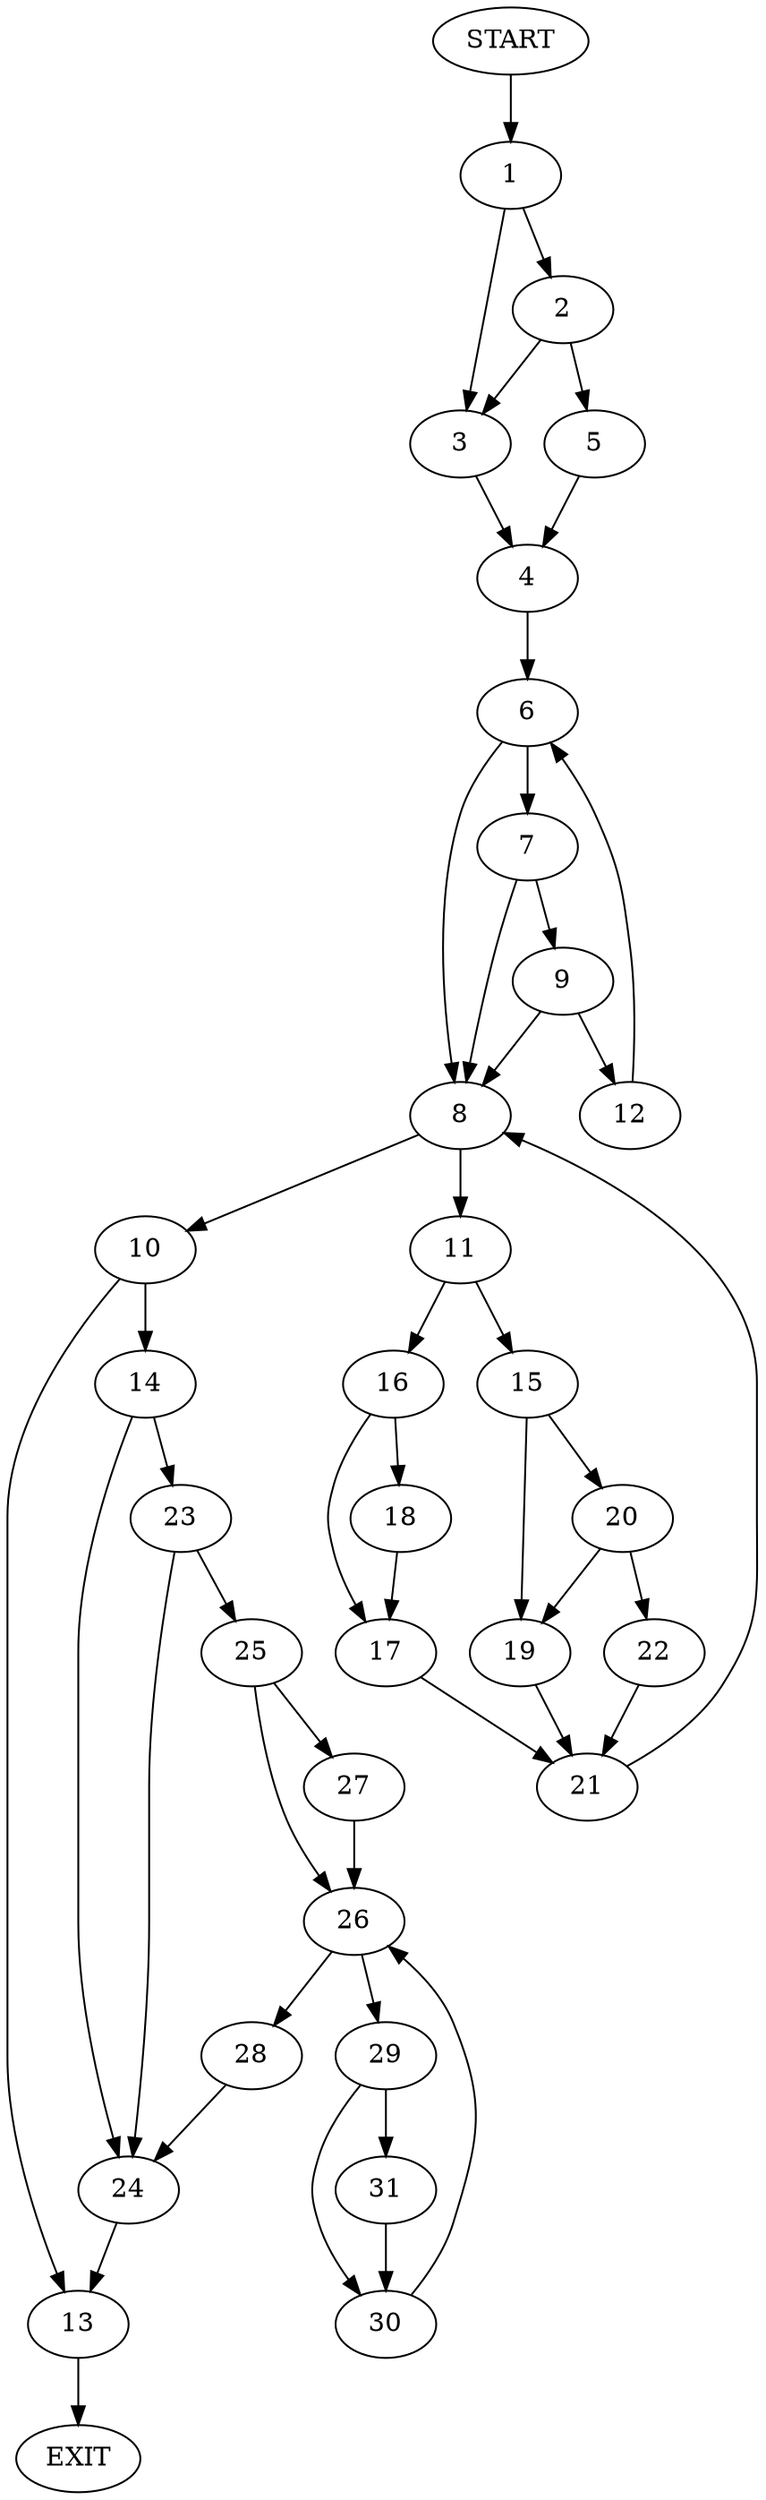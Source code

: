 digraph {
0 [label="START"]
32 [label="EXIT"]
0 -> 1
1 -> 2
1 -> 3
3 -> 4
2 -> 3
2 -> 5
5 -> 4
4 -> 6
6 -> 7
6 -> 8
7 -> 9
7 -> 8
8 -> 10
8 -> 11
9 -> 8
9 -> 12
12 -> 6
10 -> 13
10 -> 14
11 -> 15
11 -> 16
16 -> 17
16 -> 18
15 -> 19
15 -> 20
17 -> 21
18 -> 17
21 -> 8
20 -> 22
20 -> 19
19 -> 21
22 -> 21
14 -> 23
14 -> 24
13 -> 32
24 -> 13
23 -> 25
23 -> 24
25 -> 26
25 -> 27
27 -> 26
26 -> 28
26 -> 29
28 -> 24
29 -> 30
29 -> 31
30 -> 26
31 -> 30
}
